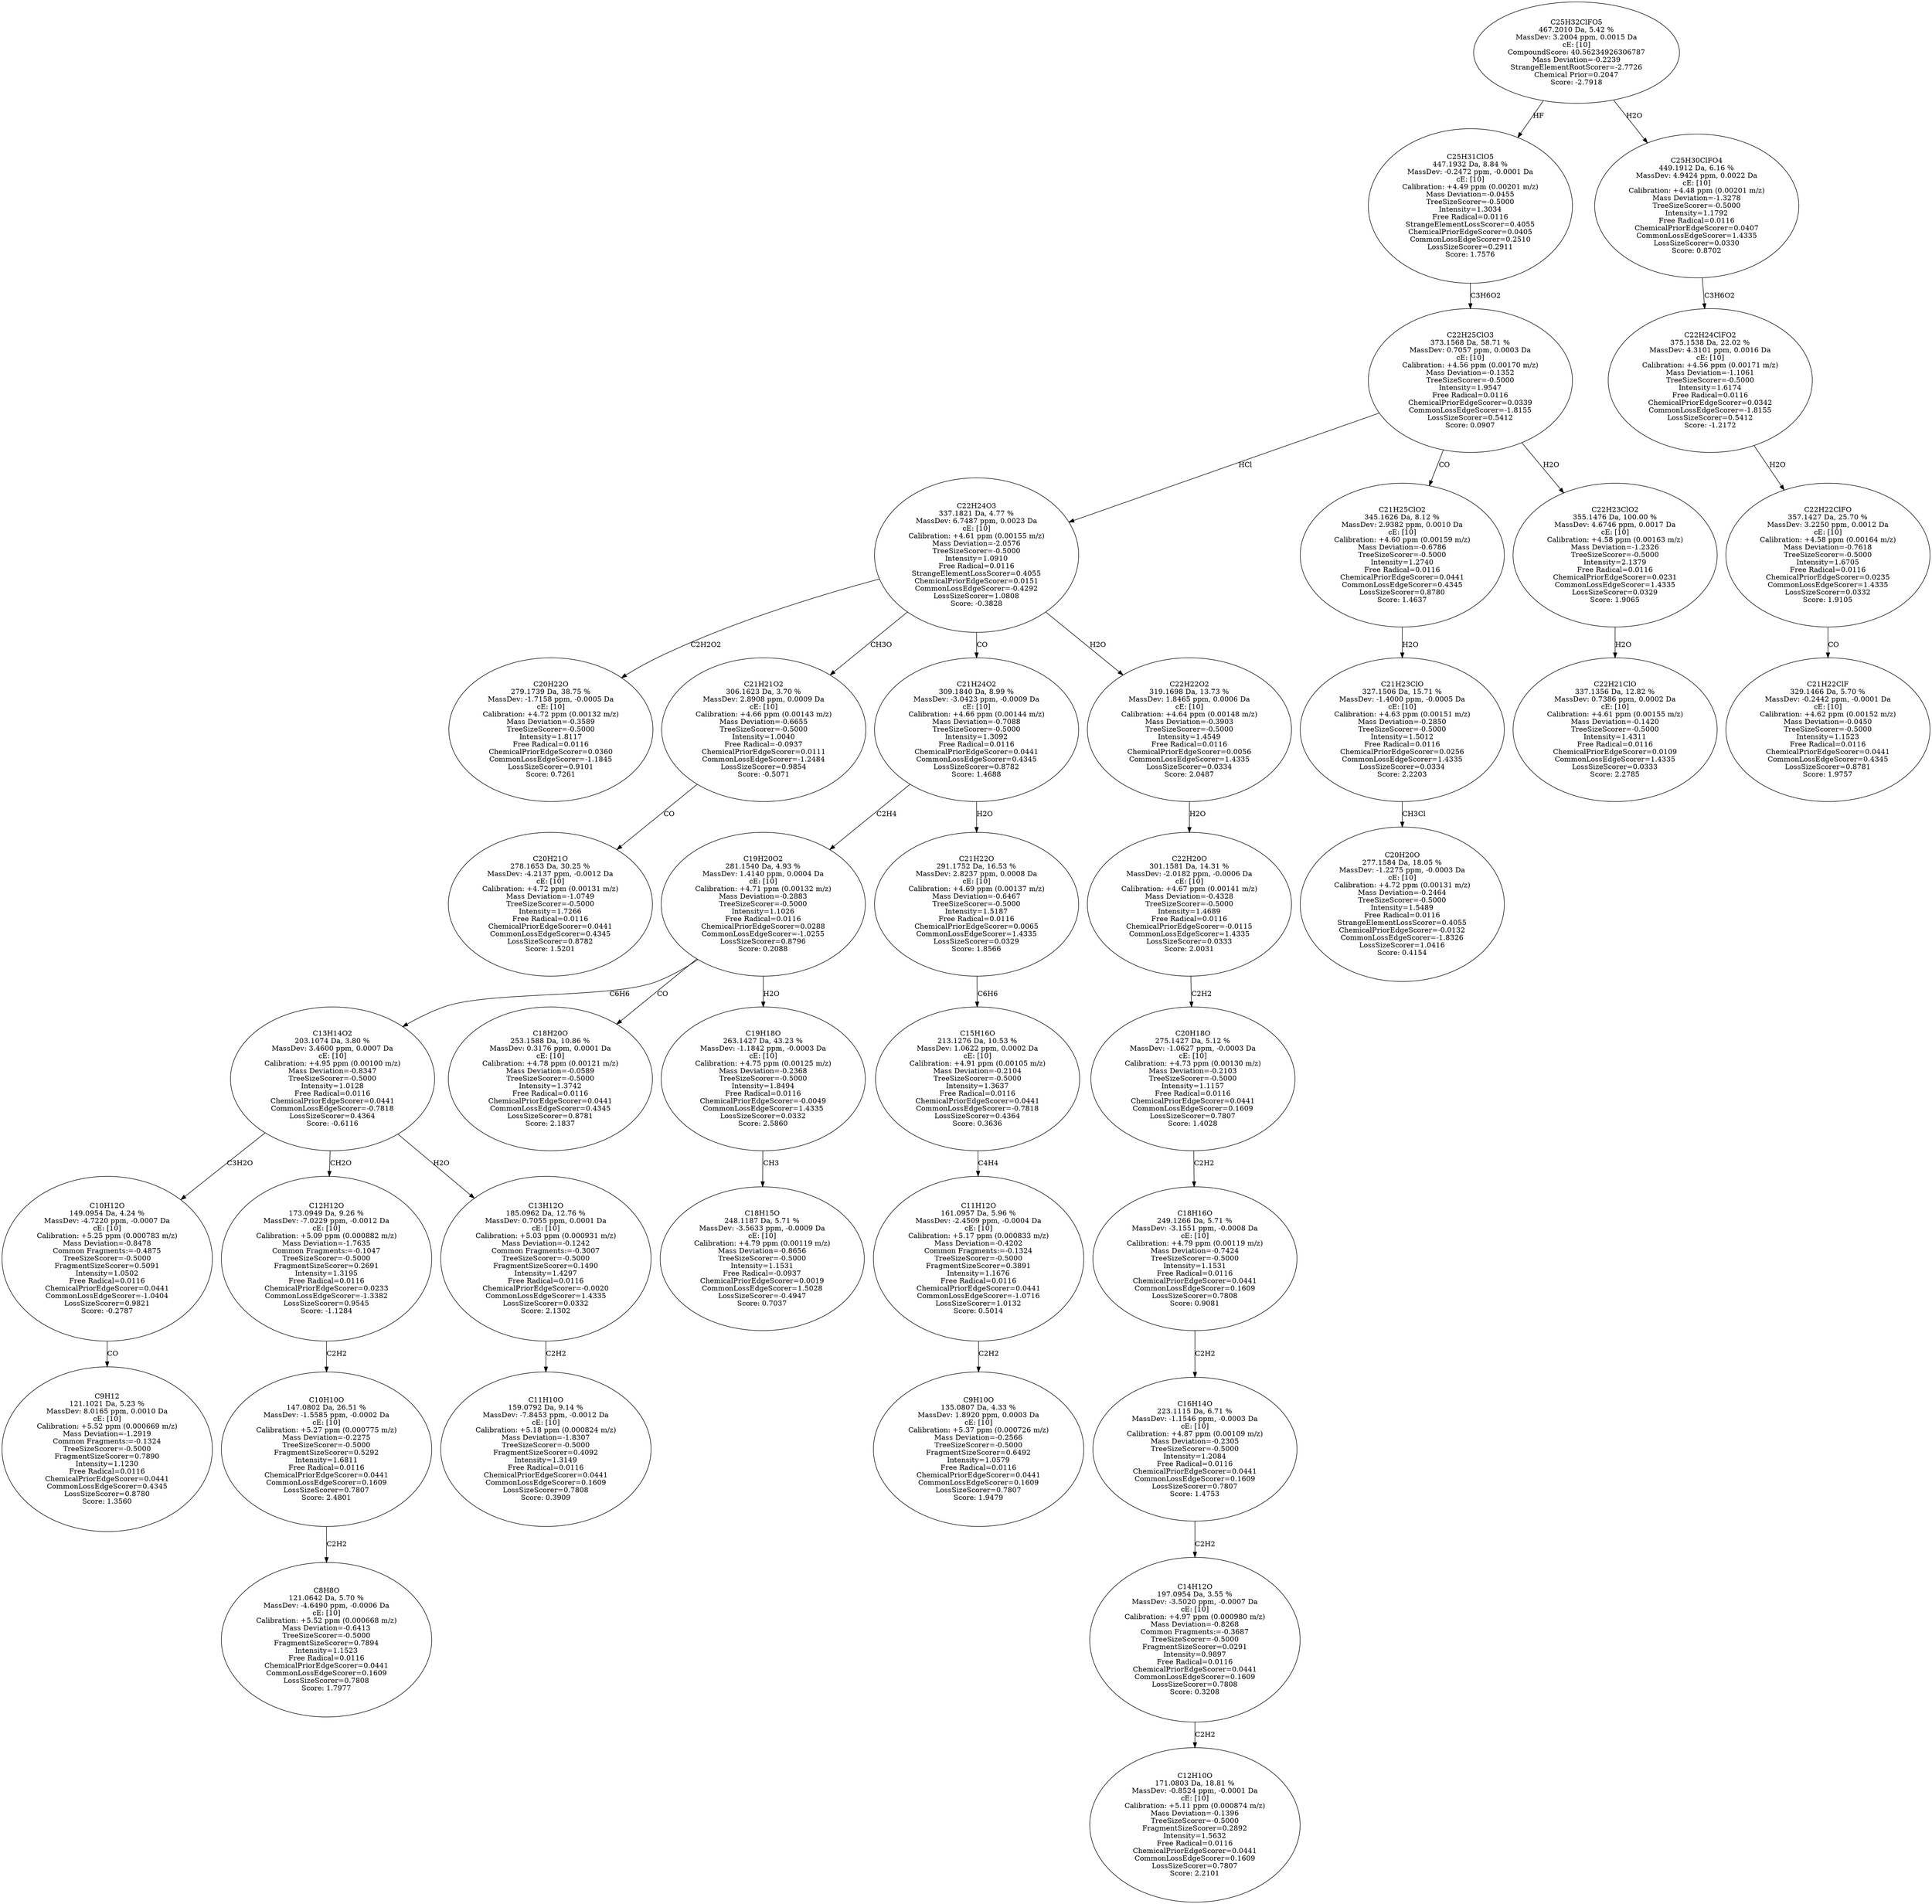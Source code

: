 strict digraph {
v1 [label="C20H22O\n279.1739 Da, 38.75 %\nMassDev: -1.7158 ppm, -0.0005 Da\ncE: [10]\nCalibration: +4.72 ppm (0.00132 m/z)\nMass Deviation=-0.3589\nTreeSizeScorer=-0.5000\nIntensity=1.8117\nFree Radical=0.0116\nChemicalPriorEdgeScorer=0.0360\nCommonLossEdgeScorer=-1.1845\nLossSizeScorer=0.9101\nScore: 0.7261"];
v2 [label="C20H21O\n278.1653 Da, 30.25 %\nMassDev: -4.2137 ppm, -0.0012 Da\ncE: [10]\nCalibration: +4.72 ppm (0.00131 m/z)\nMass Deviation=-1.0749\nTreeSizeScorer=-0.5000\nIntensity=1.7266\nFree Radical=0.0116\nChemicalPriorEdgeScorer=0.0441\nCommonLossEdgeScorer=0.4345\nLossSizeScorer=0.8782\nScore: 1.5201"];
v3 [label="C21H21O2\n306.1623 Da, 3.70 %\nMassDev: 2.8908 ppm, 0.0009 Da\ncE: [10]\nCalibration: +4.66 ppm (0.00143 m/z)\nMass Deviation=-0.6655\nTreeSizeScorer=-0.5000\nIntensity=1.0040\nFree Radical=-0.0937\nChemicalPriorEdgeScorer=0.0111\nCommonLossEdgeScorer=-1.2484\nLossSizeScorer=0.9854\nScore: -0.5071"];
v4 [label="C9H12\n121.1021 Da, 5.23 %\nMassDev: 8.0165 ppm, 0.0010 Da\ncE: [10]\nCalibration: +5.52 ppm (0.000669 m/z)\nMass Deviation=-1.2919\nCommon Fragments:=-0.1324\nTreeSizeScorer=-0.5000\nFragmentSizeScorer=0.7890\nIntensity=1.1230\nFree Radical=0.0116\nChemicalPriorEdgeScorer=0.0441\nCommonLossEdgeScorer=0.4345\nLossSizeScorer=0.8780\nScore: 1.3560"];
v5 [label="C10H12O\n149.0954 Da, 4.24 %\nMassDev: -4.7220 ppm, -0.0007 Da\ncE: [10]\nCalibration: +5.25 ppm (0.000783 m/z)\nMass Deviation=-0.8478\nCommon Fragments:=-0.4875\nTreeSizeScorer=-0.5000\nFragmentSizeScorer=0.5091\nIntensity=1.0502\nFree Radical=0.0116\nChemicalPriorEdgeScorer=0.0441\nCommonLossEdgeScorer=-1.0404\nLossSizeScorer=0.9821\nScore: -0.2787"];
v6 [label="C8H8O\n121.0642 Da, 5.70 %\nMassDev: -4.6490 ppm, -0.0006 Da\ncE: [10]\nCalibration: +5.52 ppm (0.000668 m/z)\nMass Deviation=-0.6413\nTreeSizeScorer=-0.5000\nFragmentSizeScorer=0.7894\nIntensity=1.1523\nFree Radical=0.0116\nChemicalPriorEdgeScorer=0.0441\nCommonLossEdgeScorer=0.1609\nLossSizeScorer=0.7808\nScore: 1.7977"];
v7 [label="C10H10O\n147.0802 Da, 26.51 %\nMassDev: -1.5585 ppm, -0.0002 Da\ncE: [10]\nCalibration: +5.27 ppm (0.000775 m/z)\nMass Deviation=-0.2275\nTreeSizeScorer=-0.5000\nFragmentSizeScorer=0.5292\nIntensity=1.6811\nFree Radical=0.0116\nChemicalPriorEdgeScorer=0.0441\nCommonLossEdgeScorer=0.1609\nLossSizeScorer=0.7807\nScore: 2.4801"];
v8 [label="C12H12O\n173.0949 Da, 9.26 %\nMassDev: -7.0229 ppm, -0.0012 Da\ncE: [10]\nCalibration: +5.09 ppm (0.000882 m/z)\nMass Deviation=-1.7635\nCommon Fragments:=-0.1047\nTreeSizeScorer=-0.5000\nFragmentSizeScorer=0.2691\nIntensity=1.3195\nFree Radical=0.0116\nChemicalPriorEdgeScorer=0.0233\nCommonLossEdgeScorer=-1.3382\nLossSizeScorer=0.9545\nScore: -1.1284"];
v9 [label="C11H10O\n159.0792 Da, 9.14 %\nMassDev: -7.8453 ppm, -0.0012 Da\ncE: [10]\nCalibration: +5.18 ppm (0.000824 m/z)\nMass Deviation=-1.8307\nTreeSizeScorer=-0.5000\nFragmentSizeScorer=0.4092\nIntensity=1.3149\nFree Radical=0.0116\nChemicalPriorEdgeScorer=0.0441\nCommonLossEdgeScorer=0.1609\nLossSizeScorer=0.7808\nScore: 0.3909"];
v10 [label="C13H12O\n185.0962 Da, 12.76 %\nMassDev: 0.7055 ppm, 0.0001 Da\ncE: [10]\nCalibration: +5.03 ppm (0.000931 m/z)\nMass Deviation=-0.1242\nCommon Fragments:=-0.3007\nTreeSizeScorer=-0.5000\nFragmentSizeScorer=0.1490\nIntensity=1.4297\nFree Radical=0.0116\nChemicalPriorEdgeScorer=-0.0020\nCommonLossEdgeScorer=1.4335\nLossSizeScorer=0.0332\nScore: 2.1302"];
v11 [label="C13H14O2\n203.1074 Da, 3.80 %\nMassDev: 3.4600 ppm, 0.0007 Da\ncE: [10]\nCalibration: +4.95 ppm (0.00100 m/z)\nMass Deviation=-0.8347\nTreeSizeScorer=-0.5000\nIntensity=1.0128\nFree Radical=0.0116\nChemicalPriorEdgeScorer=0.0441\nCommonLossEdgeScorer=-0.7818\nLossSizeScorer=0.4364\nScore: -0.6116"];
v12 [label="C18H20O\n253.1588 Da, 10.86 %\nMassDev: 0.3176 ppm, 0.0001 Da\ncE: [10]\nCalibration: +4.78 ppm (0.00121 m/z)\nMass Deviation=-0.0589\nTreeSizeScorer=-0.5000\nIntensity=1.3742\nFree Radical=0.0116\nChemicalPriorEdgeScorer=0.0441\nCommonLossEdgeScorer=0.4345\nLossSizeScorer=0.8781\nScore: 2.1837"];
v13 [label="C18H15O\n248.1187 Da, 5.71 %\nMassDev: -3.5633 ppm, -0.0009 Da\ncE: [10]\nCalibration: +4.79 ppm (0.00119 m/z)\nMass Deviation=-0.8656\nTreeSizeScorer=-0.5000\nIntensity=1.1531\nFree Radical=-0.0937\nChemicalPriorEdgeScorer=0.0019\nCommonLossEdgeScorer=1.5028\nLossSizeScorer=-0.4947\nScore: 0.7037"];
v14 [label="C19H18O\n263.1427 Da, 43.23 %\nMassDev: -1.1842 ppm, -0.0003 Da\ncE: [10]\nCalibration: +4.75 ppm (0.00125 m/z)\nMass Deviation=-0.2368\nTreeSizeScorer=-0.5000\nIntensity=1.8494\nFree Radical=0.0116\nChemicalPriorEdgeScorer=-0.0049\nCommonLossEdgeScorer=1.4335\nLossSizeScorer=0.0332\nScore: 2.5860"];
v15 [label="C19H20O2\n281.1540 Da, 4.93 %\nMassDev: 1.4140 ppm, 0.0004 Da\ncE: [10]\nCalibration: +4.71 ppm (0.00132 m/z)\nMass Deviation=-0.2883\nTreeSizeScorer=-0.5000\nIntensity=1.1026\nFree Radical=0.0116\nChemicalPriorEdgeScorer=0.0288\nCommonLossEdgeScorer=-1.0255\nLossSizeScorer=0.8796\nScore: 0.2088"];
v16 [label="C9H10O\n135.0807 Da, 4.33 %\nMassDev: 1.8920 ppm, 0.0003 Da\ncE: [10]\nCalibration: +5.37 ppm (0.000726 m/z)\nMass Deviation=-0.2566\nTreeSizeScorer=-0.5000\nFragmentSizeScorer=0.6492\nIntensity=1.0579\nFree Radical=0.0116\nChemicalPriorEdgeScorer=0.0441\nCommonLossEdgeScorer=0.1609\nLossSizeScorer=0.7807\nScore: 1.9479"];
v17 [label="C11H12O\n161.0957 Da, 5.96 %\nMassDev: -2.4509 ppm, -0.0004 Da\ncE: [10]\nCalibration: +5.17 ppm (0.000833 m/z)\nMass Deviation=-0.4202\nCommon Fragments:=-0.1324\nTreeSizeScorer=-0.5000\nFragmentSizeScorer=0.3891\nIntensity=1.1676\nFree Radical=0.0116\nChemicalPriorEdgeScorer=0.0441\nCommonLossEdgeScorer=-1.0716\nLossSizeScorer=1.0132\nScore: 0.5014"];
v18 [label="C15H16O\n213.1276 Da, 10.53 %\nMassDev: 1.0622 ppm, 0.0002 Da\ncE: [10]\nCalibration: +4.91 ppm (0.00105 m/z)\nMass Deviation=-0.2104\nTreeSizeScorer=-0.5000\nIntensity=1.3637\nFree Radical=0.0116\nChemicalPriorEdgeScorer=0.0441\nCommonLossEdgeScorer=-0.7818\nLossSizeScorer=0.4364\nScore: 0.3636"];
v19 [label="C21H22O\n291.1752 Da, 16.53 %\nMassDev: 2.8237 ppm, 0.0008 Da\ncE: [10]\nCalibration: +4.69 ppm (0.00137 m/z)\nMass Deviation=-0.6467\nTreeSizeScorer=-0.5000\nIntensity=1.5187\nFree Radical=0.0116\nChemicalPriorEdgeScorer=0.0065\nCommonLossEdgeScorer=1.4335\nLossSizeScorer=0.0329\nScore: 1.8566"];
v20 [label="C21H24O2\n309.1840 Da, 8.99 %\nMassDev: -3.0423 ppm, -0.0009 Da\ncE: [10]\nCalibration: +4.66 ppm (0.00144 m/z)\nMass Deviation=-0.7088\nTreeSizeScorer=-0.5000\nIntensity=1.3092\nFree Radical=0.0116\nChemicalPriorEdgeScorer=0.0441\nCommonLossEdgeScorer=0.4345\nLossSizeScorer=0.8782\nScore: 1.4688"];
v21 [label="C12H10O\n171.0803 Da, 18.81 %\nMassDev: -0.8524 ppm, -0.0001 Da\ncE: [10]\nCalibration: +5.11 ppm (0.000874 m/z)\nMass Deviation=-0.1396\nTreeSizeScorer=-0.5000\nFragmentSizeScorer=0.2892\nIntensity=1.5632\nFree Radical=0.0116\nChemicalPriorEdgeScorer=0.0441\nCommonLossEdgeScorer=0.1609\nLossSizeScorer=0.7807\nScore: 2.2101"];
v22 [label="C14H12O\n197.0954 Da, 3.55 %\nMassDev: -3.5020 ppm, -0.0007 Da\ncE: [10]\nCalibration: +4.97 ppm (0.000980 m/z)\nMass Deviation=-0.8268\nCommon Fragments:=-0.3687\nTreeSizeScorer=-0.5000\nFragmentSizeScorer=0.0291\nIntensity=0.9897\nFree Radical=0.0116\nChemicalPriorEdgeScorer=0.0441\nCommonLossEdgeScorer=0.1609\nLossSizeScorer=0.7808\nScore: 0.3208"];
v23 [label="C16H14O\n223.1115 Da, 6.71 %\nMassDev: -1.1546 ppm, -0.0003 Da\ncE: [10]\nCalibration: +4.87 ppm (0.00109 m/z)\nMass Deviation=-0.2305\nTreeSizeScorer=-0.5000\nIntensity=1.2084\nFree Radical=0.0116\nChemicalPriorEdgeScorer=0.0441\nCommonLossEdgeScorer=0.1609\nLossSizeScorer=0.7807\nScore: 1.4753"];
v24 [label="C18H16O\n249.1266 Da, 5.71 %\nMassDev: -3.1551 ppm, -0.0008 Da\ncE: [10]\nCalibration: +4.79 ppm (0.00119 m/z)\nMass Deviation=-0.7424\nTreeSizeScorer=-0.5000\nIntensity=1.1531\nFree Radical=0.0116\nChemicalPriorEdgeScorer=0.0441\nCommonLossEdgeScorer=0.1609\nLossSizeScorer=0.7808\nScore: 0.9081"];
v25 [label="C20H18O\n275.1427 Da, 5.12 %\nMassDev: -1.0627 ppm, -0.0003 Da\ncE: [10]\nCalibration: +4.73 ppm (0.00130 m/z)\nMass Deviation=-0.2103\nTreeSizeScorer=-0.5000\nIntensity=1.1157\nFree Radical=0.0116\nChemicalPriorEdgeScorer=0.0441\nCommonLossEdgeScorer=0.1609\nLossSizeScorer=0.7807\nScore: 1.4028"];
v26 [label="C22H20O\n301.1581 Da, 14.31 %\nMassDev: -2.0182 ppm, -0.0006 Da\ncE: [10]\nCalibration: +4.67 ppm (0.00141 m/z)\nMass Deviation=-0.4328\nTreeSizeScorer=-0.5000\nIntensity=1.4689\nFree Radical=0.0116\nChemicalPriorEdgeScorer=-0.0115\nCommonLossEdgeScorer=1.4335\nLossSizeScorer=0.0333\nScore: 2.0031"];
v27 [label="C22H22O2\n319.1698 Da, 13.73 %\nMassDev: 1.8465 ppm, 0.0006 Da\ncE: [10]\nCalibration: +4.64 ppm (0.00148 m/z)\nMass Deviation=-0.3903\nTreeSizeScorer=-0.5000\nIntensity=1.4549\nFree Radical=0.0116\nChemicalPriorEdgeScorer=0.0056\nCommonLossEdgeScorer=1.4335\nLossSizeScorer=0.0334\nScore: 2.0487"];
v28 [label="C22H24O3\n337.1821 Da, 4.77 %\nMassDev: 6.7487 ppm, 0.0023 Da\ncE: [10]\nCalibration: +4.61 ppm (0.00155 m/z)\nMass Deviation=-2.0576\nTreeSizeScorer=-0.5000\nIntensity=1.0910\nFree Radical=0.0116\nStrangeElementLossScorer=0.4055\nChemicalPriorEdgeScorer=0.0151\nCommonLossEdgeScorer=-0.4292\nLossSizeScorer=1.0808\nScore: -0.3828"];
v29 [label="C20H20O\n277.1584 Da, 18.05 %\nMassDev: -1.2275 ppm, -0.0003 Da\ncE: [10]\nCalibration: +4.72 ppm (0.00131 m/z)\nMass Deviation=-0.2464\nTreeSizeScorer=-0.5000\nIntensity=1.5489\nFree Radical=0.0116\nStrangeElementLossScorer=0.4055\nChemicalPriorEdgeScorer=-0.0132\nCommonLossEdgeScorer=-1.8326\nLossSizeScorer=1.0416\nScore: 0.4154"];
v30 [label="C21H23ClO\n327.1506 Da, 15.71 %\nMassDev: -1.4000 ppm, -0.0005 Da\ncE: [10]\nCalibration: +4.63 ppm (0.00151 m/z)\nMass Deviation=-0.2850\nTreeSizeScorer=-0.5000\nIntensity=1.5012\nFree Radical=0.0116\nChemicalPriorEdgeScorer=0.0256\nCommonLossEdgeScorer=1.4335\nLossSizeScorer=0.0334\nScore: 2.2203"];
v31 [label="C21H25ClO2\n345.1626 Da, 8.12 %\nMassDev: 2.9382 ppm, 0.0010 Da\ncE: [10]\nCalibration: +4.60 ppm (0.00159 m/z)\nMass Deviation=-0.6786\nTreeSizeScorer=-0.5000\nIntensity=1.2740\nFree Radical=0.0116\nChemicalPriorEdgeScorer=0.0441\nCommonLossEdgeScorer=0.4345\nLossSizeScorer=0.8780\nScore: 1.4637"];
v32 [label="C22H21ClO\n337.1356 Da, 12.82 %\nMassDev: 0.7386 ppm, 0.0002 Da\ncE: [10]\nCalibration: +4.61 ppm (0.00155 m/z)\nMass Deviation=-0.1420\nTreeSizeScorer=-0.5000\nIntensity=1.4311\nFree Radical=0.0116\nChemicalPriorEdgeScorer=0.0109\nCommonLossEdgeScorer=1.4335\nLossSizeScorer=0.0333\nScore: 2.2785"];
v33 [label="C22H23ClO2\n355.1476 Da, 100.00 %\nMassDev: 4.6746 ppm, 0.0017 Da\ncE: [10]\nCalibration: +4.58 ppm (0.00163 m/z)\nMass Deviation=-1.2326\nTreeSizeScorer=-0.5000\nIntensity=2.1379\nFree Radical=0.0116\nChemicalPriorEdgeScorer=0.0231\nCommonLossEdgeScorer=1.4335\nLossSizeScorer=0.0329\nScore: 1.9065"];
v34 [label="C22H25ClO3\n373.1568 Da, 58.71 %\nMassDev: 0.7057 ppm, 0.0003 Da\ncE: [10]\nCalibration: +4.56 ppm (0.00170 m/z)\nMass Deviation=-0.1352\nTreeSizeScorer=-0.5000\nIntensity=1.9547\nFree Radical=0.0116\nChemicalPriorEdgeScorer=0.0339\nCommonLossEdgeScorer=-1.8155\nLossSizeScorer=0.5412\nScore: 0.0907"];
v35 [label="C25H31ClO5\n447.1932 Da, 8.84 %\nMassDev: -0.2472 ppm, -0.0001 Da\ncE: [10]\nCalibration: +4.49 ppm (0.00201 m/z)\nMass Deviation=-0.0455\nTreeSizeScorer=-0.5000\nIntensity=1.3034\nFree Radical=0.0116\nStrangeElementLossScorer=0.4055\nChemicalPriorEdgeScorer=0.0405\nCommonLossEdgeScorer=0.2510\nLossSizeScorer=0.2911\nScore: 1.7576"];
v36 [label="C21H22ClF\n329.1466 Da, 5.70 %\nMassDev: -0.2442 ppm, -0.0001 Da\ncE: [10]\nCalibration: +4.62 ppm (0.00152 m/z)\nMass Deviation=-0.0450\nTreeSizeScorer=-0.5000\nIntensity=1.1523\nFree Radical=0.0116\nChemicalPriorEdgeScorer=0.0441\nCommonLossEdgeScorer=0.4345\nLossSizeScorer=0.8781\nScore: 1.9757"];
v37 [label="C22H22ClFO\n357.1427 Da, 25.70 %\nMassDev: 3.2250 ppm, 0.0012 Da\ncE: [10]\nCalibration: +4.58 ppm (0.00164 m/z)\nMass Deviation=-0.7618\nTreeSizeScorer=-0.5000\nIntensity=1.6705\nFree Radical=0.0116\nChemicalPriorEdgeScorer=0.0235\nCommonLossEdgeScorer=1.4335\nLossSizeScorer=0.0332\nScore: 1.9105"];
v38 [label="C22H24ClFO2\n375.1538 Da, 22.02 %\nMassDev: 4.3101 ppm, 0.0016 Da\ncE: [10]\nCalibration: +4.56 ppm (0.00171 m/z)\nMass Deviation=-1.1061\nTreeSizeScorer=-0.5000\nIntensity=1.6174\nFree Radical=0.0116\nChemicalPriorEdgeScorer=0.0342\nCommonLossEdgeScorer=-1.8155\nLossSizeScorer=0.5412\nScore: -1.2172"];
v39 [label="C25H30ClFO4\n449.1912 Da, 6.16 %\nMassDev: 4.9424 ppm, 0.0022 Da\ncE: [10]\nCalibration: +4.48 ppm (0.00201 m/z)\nMass Deviation=-1.3278\nTreeSizeScorer=-0.5000\nIntensity=1.1792\nFree Radical=0.0116\nChemicalPriorEdgeScorer=0.0407\nCommonLossEdgeScorer=1.4335\nLossSizeScorer=0.0330\nScore: 0.8702"];
v40 [label="C25H32ClFO5\n467.2010 Da, 5.42 %\nMassDev: 3.2004 ppm, 0.0015 Da\ncE: [10]\nCompoundScore: 40.56234926306787\nMass Deviation=-0.2239\nStrangeElementRootScorer=-2.7726\nChemical Prior=0.2047\nScore: -2.7918"];
v28 -> v1 [label="C2H2O2"];
v3 -> v2 [label="CO"];
v28 -> v3 [label="CH3O"];
v5 -> v4 [label="CO"];
v11 -> v5 [label="C3H2O"];
v7 -> v6 [label="C2H2"];
v8 -> v7 [label="C2H2"];
v11 -> v8 [label="CH2O"];
v10 -> v9 [label="C2H2"];
v11 -> v10 [label="H2O"];
v15 -> v11 [label="C6H6"];
v15 -> v12 [label="CO"];
v14 -> v13 [label="CH3"];
v15 -> v14 [label="H2O"];
v20 -> v15 [label="C2H4"];
v17 -> v16 [label="C2H2"];
v18 -> v17 [label="C4H4"];
v19 -> v18 [label="C6H6"];
v20 -> v19 [label="H2O"];
v28 -> v20 [label="CO"];
v22 -> v21 [label="C2H2"];
v23 -> v22 [label="C2H2"];
v24 -> v23 [label="C2H2"];
v25 -> v24 [label="C2H2"];
v26 -> v25 [label="C2H2"];
v27 -> v26 [label="H2O"];
v28 -> v27 [label="H2O"];
v34 -> v28 [label="HCl"];
v30 -> v29 [label="CH3Cl"];
v31 -> v30 [label="H2O"];
v34 -> v31 [label="CO"];
v33 -> v32 [label="H2O"];
v34 -> v33 [label="H2O"];
v35 -> v34 [label="C3H6O2"];
v40 -> v35 [label="HF"];
v37 -> v36 [label="CO"];
v38 -> v37 [label="H2O"];
v39 -> v38 [label="C3H6O2"];
v40 -> v39 [label="H2O"];
}
